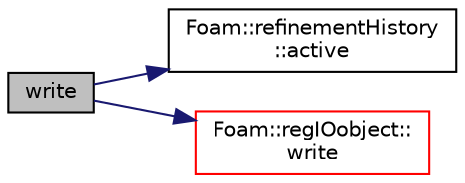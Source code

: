 digraph "write"
{
  bgcolor="transparent";
  edge [fontname="Helvetica",fontsize="10",labelfontname="Helvetica",labelfontsize="10"];
  node [fontname="Helvetica",fontsize="10",shape=record];
  rankdir="LR";
  Node8227 [label="write",height=0.2,width=0.4,color="black", fillcolor="grey75", style="filled", fontcolor="black"];
  Node8227 -> Node8228 [color="midnightblue",fontsize="10",style="solid",fontname="Helvetica"];
  Node8228 [label="Foam::refinementHistory\l::active",height=0.2,width=0.4,color="black",URL="$a22421.html#ad9735e23cb0888fb98e1c5893aecff7e",tooltip="Is there unrefinement history? "];
  Node8227 -> Node8229 [color="midnightblue",fontsize="10",style="solid",fontname="Helvetica"];
  Node8229 [label="Foam::regIOobject::\lwrite",height=0.2,width=0.4,color="red",URL="$a27441.html#ad48b7b943e88478c15879659cce7aebc",tooltip="Write using setting from DB. "];
}
